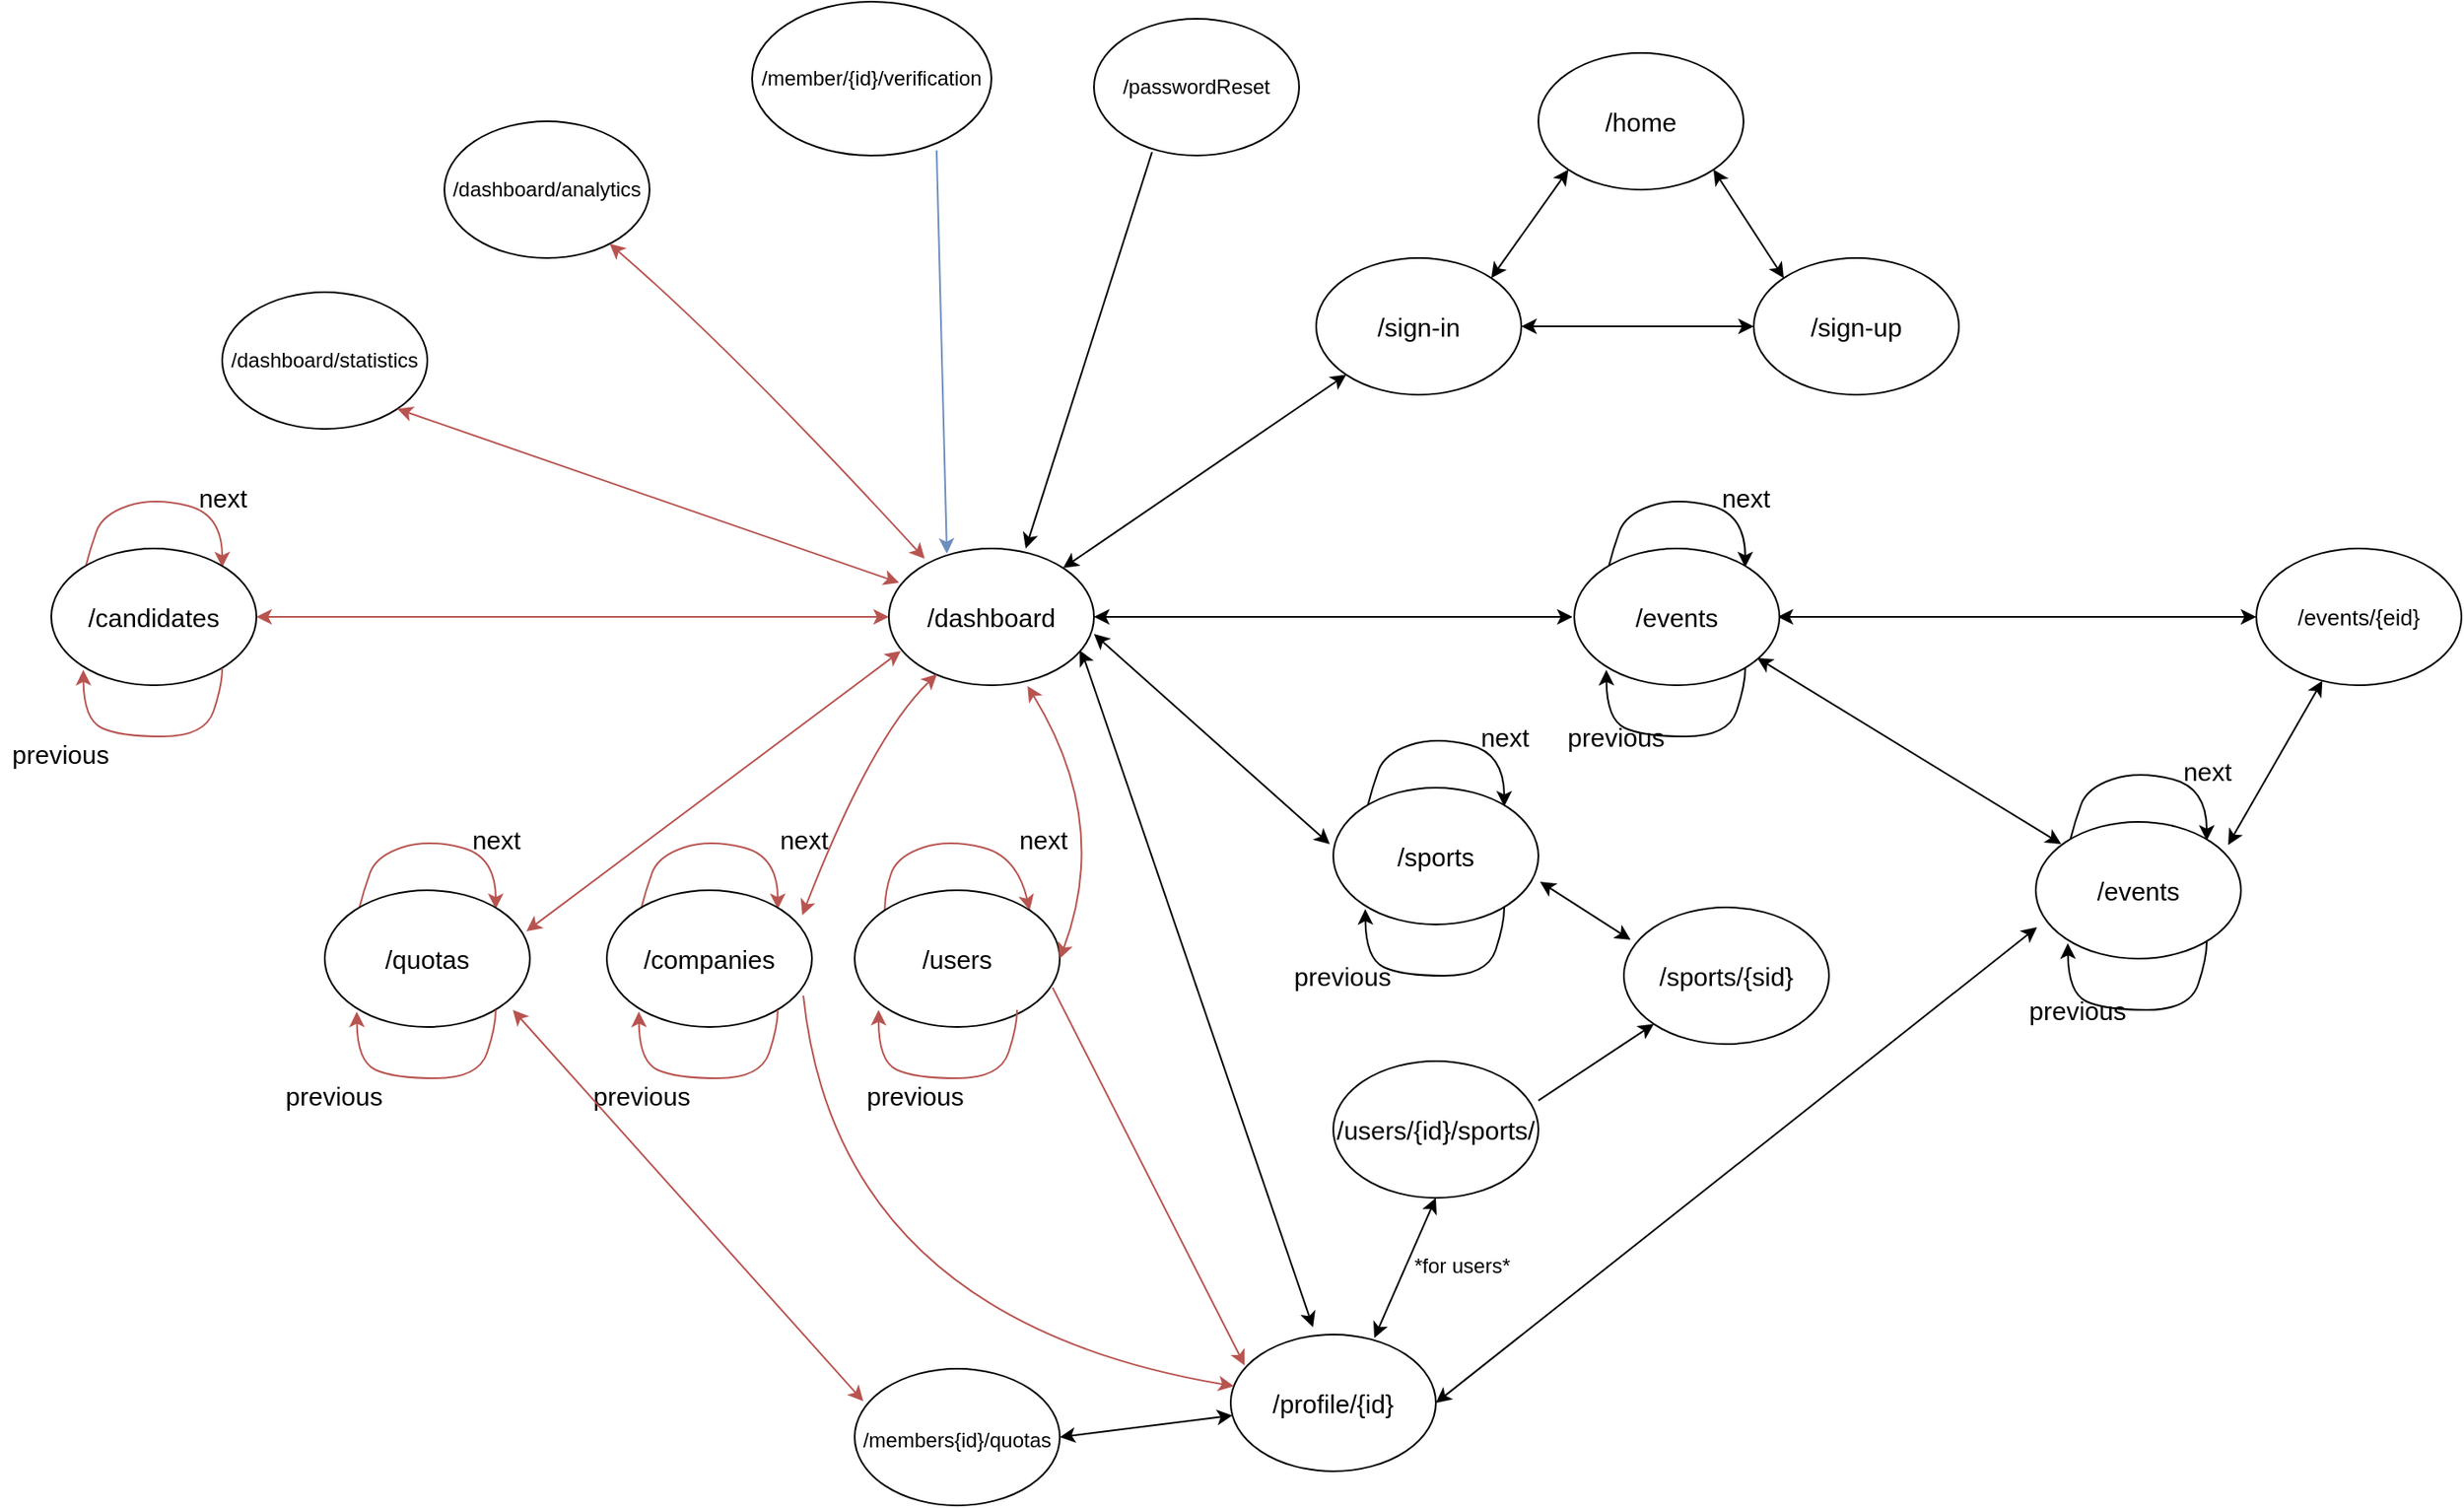 <mxfile version="17.4.6" type="device"><diagram id="0VdywRP53j5p2aSpKVpR" name="Page-1"><mxGraphModel dx="2881" dy="2189" grid="1" gridSize="10" guides="1" tooltips="1" connect="1" arrows="1" fold="1" page="1" pageScale="1" pageWidth="850" pageHeight="1100" math="0" shadow="0"><root><mxCell id="0"/><mxCell id="1" parent="0"/><mxCell id="kgeD9Tdt6Wgjt_7E006t-22" value="" style="endArrow=classic;html=1;fontSize=15;exitX=0;exitY=0;exitDx=0;exitDy=0;entryX=0.785;entryY=0.104;entryDx=0;entryDy=0;entryPerimeter=0;curved=1;shadow=0;sketch=0;fillColor=#f8cecc;strokeColor=#b85450;" parent="1" edge="1"><mxGeometry width="50" height="50" relative="1" as="geometry"><mxPoint x="-790" y="-589" as="sourcePoint"/><mxPoint x="-710" y="-589" as="targetPoint"/><Array as="points"><mxPoint x="-787.2" y="-600"/><mxPoint x="-780" y="-620"/><mxPoint x="-750" y="-630"/><mxPoint x="-710" y="-620"/></Array></mxGeometry></mxCell><mxCell id="kgeD9Tdt6Wgjt_7E006t-1" value="&lt;font style=&quot;font-size: 15px&quot;&gt;/home&lt;/font&gt;" style="ellipse;whiteSpace=wrap;html=1;" parent="1" vertex="1"><mxGeometry x="60" y="-890" width="120" height="80" as="geometry"/></mxCell><mxCell id="kgeD9Tdt6Wgjt_7E006t-2" value="/sign-in" style="ellipse;whiteSpace=wrap;html=1;fontSize=15;" parent="1" vertex="1"><mxGeometry x="-70" y="-770" width="120" height="80" as="geometry"/></mxCell><mxCell id="kgeD9Tdt6Wgjt_7E006t-3" value="/sign-up" style="ellipse;whiteSpace=wrap;html=1;fontSize=15;" parent="1" vertex="1"><mxGeometry x="186" y="-770" width="120" height="80" as="geometry"/></mxCell><mxCell id="kgeD9Tdt6Wgjt_7E006t-11" value="/profile/{id}" style="ellipse;whiteSpace=wrap;html=1;fontSize=15;" parent="1" vertex="1"><mxGeometry x="-120" y="-140" width="120" height="80" as="geometry"/></mxCell><mxCell id="kgeD9Tdt6Wgjt_7E006t-13" value="/users/{id}/sports/" style="ellipse;whiteSpace=wrap;html=1;fontSize=15;" parent="1" vertex="1"><mxGeometry x="-60" y="-300" width="120" height="80" as="geometry"/></mxCell><mxCell id="kgeD9Tdt6Wgjt_7E006t-16" value="" style="endArrow=classic;startArrow=classic;html=1;rounded=0;fontSize=15;entryX=-0.017;entryY=0.413;entryDx=0;entryDy=0;entryPerimeter=0;" parent="1" target="kgeD9Tdt6Wgjt_7E006t-26" edge="1"><mxGeometry width="50" height="50" relative="1" as="geometry"><mxPoint x="-200" y="-550" as="sourcePoint"/><mxPoint x="1.56" y="-357.84" as="targetPoint"/></mxGeometry></mxCell><mxCell id="kgeD9Tdt6Wgjt_7E006t-17" value="/candidates" style="ellipse;whiteSpace=wrap;html=1;fontSize=15;" parent="1" vertex="1"><mxGeometry x="-810" y="-600" width="120" height="80" as="geometry"/></mxCell><mxCell id="kgeD9Tdt6Wgjt_7E006t-23" value="" style="curved=1;endArrow=classic;html=1;shadow=0;sketch=0;fontSize=15;entryX=0.156;entryY=0.888;entryDx=0;entryDy=0;entryPerimeter=0;fillColor=#f8cecc;strokeColor=#b85450;" parent="1" target="kgeD9Tdt6Wgjt_7E006t-17" edge="1"><mxGeometry width="50" height="50" relative="1" as="geometry"><mxPoint x="-710" y="-530" as="sourcePoint"/><mxPoint x="-850" y="-460" as="targetPoint"/><Array as="points"><mxPoint x="-710" y="-520"/><mxPoint x="-720" y="-490"/><mxPoint x="-770" y="-490"/><mxPoint x="-791" y="-500"/></Array></mxGeometry></mxCell><mxCell id="kgeD9Tdt6Wgjt_7E006t-24" value="previous" style="text;html=1;align=center;verticalAlign=middle;resizable=0;points=[];autosize=1;strokeColor=none;fillColor=none;fontSize=15;" parent="1" vertex="1"><mxGeometry x="-840" y="-490" width="70" height="20" as="geometry"/></mxCell><mxCell id="kgeD9Tdt6Wgjt_7E006t-25" value="" style="endArrow=classic;html=1;fontSize=15;exitX=0;exitY=0;exitDx=0;exitDy=0;entryX=0.785;entryY=0.104;entryDx=0;entryDy=0;entryPerimeter=0;curved=1;shadow=0;sketch=0;" parent="1" edge="1"><mxGeometry width="50" height="50" relative="1" as="geometry"><mxPoint x="-40" y="-449" as="sourcePoint"/><mxPoint x="40" y="-449" as="targetPoint"/><Array as="points"><mxPoint x="-37.2" y="-460"/><mxPoint x="-30" y="-480"/><mxPoint y="-490"/><mxPoint x="40" y="-480"/></Array></mxGeometry></mxCell><mxCell id="kgeD9Tdt6Wgjt_7E006t-26" value="/sports" style="ellipse;whiteSpace=wrap;html=1;fontSize=15;" parent="1" vertex="1"><mxGeometry x="-60" y="-460" width="120" height="80" as="geometry"/></mxCell><mxCell id="kgeD9Tdt6Wgjt_7E006t-27" value="next" style="text;html=1;align=center;verticalAlign=middle;resizable=0;points=[];autosize=1;strokeColor=none;fillColor=none;fontSize=15;" parent="1" vertex="1"><mxGeometry x="20" y="-500" width="40" height="20" as="geometry"/></mxCell><mxCell id="kgeD9Tdt6Wgjt_7E006t-28" value="" style="curved=1;endArrow=classic;html=1;shadow=0;sketch=0;fontSize=15;entryX=0.156;entryY=0.888;entryDx=0;entryDy=0;entryPerimeter=0;" parent="1" target="kgeD9Tdt6Wgjt_7E006t-26" edge="1"><mxGeometry width="50" height="50" relative="1" as="geometry"><mxPoint x="40" y="-390" as="sourcePoint"/><mxPoint x="-100" y="-320" as="targetPoint"/><Array as="points"><mxPoint x="40" y="-380"/><mxPoint x="30" y="-350"/><mxPoint x="-20" y="-350"/><mxPoint x="-41" y="-360"/></Array></mxGeometry></mxCell><mxCell id="kgeD9Tdt6Wgjt_7E006t-29" value="previous" style="text;html=1;align=center;verticalAlign=middle;resizable=0;points=[];autosize=1;strokeColor=none;fillColor=none;fontSize=15;" parent="1" vertex="1"><mxGeometry x="-90" y="-360" width="70" height="20" as="geometry"/></mxCell><mxCell id="kgeD9Tdt6Wgjt_7E006t-30" value="/sports/{sid}" style="ellipse;whiteSpace=wrap;html=1;fontSize=15;" parent="1" vertex="1"><mxGeometry x="110" y="-390" width="120" height="80" as="geometry"/></mxCell><mxCell id="kgeD9Tdt6Wgjt_7E006t-34" value="" style="endArrow=classic;html=1;fontSize=15;exitX=0;exitY=0;exitDx=0;exitDy=0;entryX=1;entryY=0;entryDx=0;entryDy=0;curved=1;shadow=0;sketch=0;fillColor=#f8cecc;strokeColor=#b85450;" parent="1" source="kgeD9Tdt6Wgjt_7E006t-35" target="kgeD9Tdt6Wgjt_7E006t-35" edge="1"><mxGeometry width="50" height="50" relative="1" as="geometry"><mxPoint x="-325" y="-389" as="sourcePoint"/><mxPoint x="-245" y="-389" as="targetPoint"/><Array as="points"><mxPoint x="-322.2" y="-400"/><mxPoint x="-315" y="-420"/><mxPoint x="-285" y="-430"/><mxPoint x="-245" y="-420"/></Array></mxGeometry></mxCell><mxCell id="kgeD9Tdt6Wgjt_7E006t-35" value="/users" style="ellipse;whiteSpace=wrap;html=1;fontSize=15;" parent="1" vertex="1"><mxGeometry x="-340" y="-400" width="120" height="80" as="geometry"/></mxCell><mxCell id="kgeD9Tdt6Wgjt_7E006t-36" value="next" style="text;html=1;align=center;verticalAlign=middle;resizable=0;points=[];autosize=1;strokeColor=none;fillColor=none;fontSize=15;" parent="1" vertex="1"><mxGeometry x="-250" y="-440" width="40" height="20" as="geometry"/></mxCell><mxCell id="kgeD9Tdt6Wgjt_7E006t-37" value="" style="curved=1;endArrow=classic;html=1;shadow=0;sketch=0;fontSize=15;fillColor=#f8cecc;strokeColor=#b85450;" parent="1" edge="1"><mxGeometry width="50" height="50" relative="1" as="geometry"><mxPoint x="-245" y="-330" as="sourcePoint"/><mxPoint x="-326" y="-330" as="targetPoint"/><Array as="points"><mxPoint x="-245" y="-320"/><mxPoint x="-255" y="-290"/><mxPoint x="-305" y="-290"/><mxPoint x="-326" y="-300"/></Array></mxGeometry></mxCell><mxCell id="kgeD9Tdt6Wgjt_7E006t-40" value="" style="endArrow=classic;html=1;fontSize=15;exitX=0;exitY=0;exitDx=0;exitDy=0;entryX=0.785;entryY=0.104;entryDx=0;entryDy=0;entryPerimeter=0;curved=1;shadow=0;sketch=0;fillColor=#f8cecc;strokeColor=#b85450;" parent="1" edge="1"><mxGeometry width="50" height="50" relative="1" as="geometry"><mxPoint x="-465" y="-389" as="sourcePoint"/><mxPoint x="-385" y="-389" as="targetPoint"/><Array as="points"><mxPoint x="-462.2" y="-400"/><mxPoint x="-455" y="-420"/><mxPoint x="-425" y="-430"/><mxPoint x="-385" y="-420"/></Array></mxGeometry></mxCell><mxCell id="kgeD9Tdt6Wgjt_7E006t-41" value="/companies" style="ellipse;whiteSpace=wrap;html=1;fontSize=15;" parent="1" vertex="1"><mxGeometry x="-485" y="-400" width="120" height="80" as="geometry"/></mxCell><mxCell id="kgeD9Tdt6Wgjt_7E006t-42" value="next" style="text;html=1;align=center;verticalAlign=middle;resizable=0;points=[];autosize=1;strokeColor=none;fillColor=none;fontSize=15;" parent="1" vertex="1"><mxGeometry x="-390" y="-440" width="40" height="20" as="geometry"/></mxCell><mxCell id="kgeD9Tdt6Wgjt_7E006t-43" value="" style="curved=1;endArrow=classic;html=1;shadow=0;sketch=0;fontSize=15;entryX=0.156;entryY=0.888;entryDx=0;entryDy=0;entryPerimeter=0;fillColor=#f8cecc;strokeColor=#b85450;" parent="1" target="kgeD9Tdt6Wgjt_7E006t-41" edge="1"><mxGeometry width="50" height="50" relative="1" as="geometry"><mxPoint x="-385" y="-330" as="sourcePoint"/><mxPoint x="-525" y="-260" as="targetPoint"/><Array as="points"><mxPoint x="-385" y="-320"/><mxPoint x="-395" y="-290"/><mxPoint x="-445" y="-290"/><mxPoint x="-466" y="-300"/></Array></mxGeometry></mxCell><mxCell id="kgeD9Tdt6Wgjt_7E006t-44" value="previous" style="text;html=1;align=center;verticalAlign=middle;resizable=0;points=[];autosize=1;strokeColor=none;fillColor=none;fontSize=15;" parent="1" vertex="1"><mxGeometry x="-340" y="-290" width="70" height="20" as="geometry"/></mxCell><mxCell id="kgeD9Tdt6Wgjt_7E006t-47" value="previous" style="text;html=1;align=center;verticalAlign=middle;resizable=0;points=[];autosize=1;strokeColor=none;fillColor=none;fontSize=15;" parent="1" vertex="1"><mxGeometry x="-500" y="-290" width="70" height="20" as="geometry"/></mxCell><mxCell id="kgeD9Tdt6Wgjt_7E006t-48" value="/dashboard" style="ellipse;whiteSpace=wrap;html=1;fontSize=15;" parent="1" vertex="1"><mxGeometry x="-320" y="-600" width="120" height="80" as="geometry"/></mxCell><mxCell id="kgeD9Tdt6Wgjt_7E006t-49" value="" style="endArrow=classic;startArrow=classic;html=1;shadow=0;sketch=0;fontSize=15;curved=1;entryX=0;entryY=1;entryDx=0;entryDy=0;" parent="1" source="kgeD9Tdt6Wgjt_7E006t-48" target="kgeD9Tdt6Wgjt_7E006t-2" edge="1"><mxGeometry width="50" height="50" relative="1" as="geometry"><mxPoint x="-100" y="-550" as="sourcePoint"/><mxPoint x="-260" y="-680" as="targetPoint"/></mxGeometry></mxCell><mxCell id="kgeD9Tdt6Wgjt_7E006t-50" value="" style="endArrow=classic;startArrow=classic;html=1;shadow=0;sketch=0;fontSize=15;curved=1;exitX=1;exitY=0.5;exitDx=0;exitDy=0;entryX=0;entryY=0.5;entryDx=0;entryDy=0;fillColor=#f8cecc;strokeColor=#b85450;" parent="1" source="kgeD9Tdt6Wgjt_7E006t-17" target="kgeD9Tdt6Wgjt_7E006t-48" edge="1"><mxGeometry width="50" height="50" relative="1" as="geometry"><mxPoint x="-410" y="-550" as="sourcePoint"/><mxPoint x="-360" y="-600" as="targetPoint"/></mxGeometry></mxCell><mxCell id="kgeD9Tdt6Wgjt_7E006t-51" value="next" style="text;html=1;align=center;verticalAlign=middle;resizable=0;points=[];autosize=1;strokeColor=none;fillColor=none;fontSize=15;" parent="1" vertex="1"><mxGeometry x="-730" y="-640" width="40" height="20" as="geometry"/></mxCell><mxCell id="kgeD9Tdt6Wgjt_7E006t-52" value="" style="endArrow=classic;startArrow=classic;html=1;shadow=0;sketch=0;fontSize=15;curved=1;exitX=1;exitY=0.5;exitDx=0;exitDy=0;entryX=0;entryY=0.5;entryDx=0;entryDy=0;" parent="1" source="kgeD9Tdt6Wgjt_7E006t-2" target="kgeD9Tdt6Wgjt_7E006t-3" edge="1"><mxGeometry width="50" height="50" relative="1" as="geometry"><mxPoint x="60.0" y="-730.59" as="sourcePoint"/><mxPoint x="170.0" y="-730.59" as="targetPoint"/></mxGeometry></mxCell><mxCell id="kgeD9Tdt6Wgjt_7E006t-53" value="" style="endArrow=classic;startArrow=classic;html=1;shadow=0;sketch=0;fontSize=15;curved=1;exitX=1;exitY=0;exitDx=0;exitDy=0;entryX=0;entryY=1;entryDx=0;entryDy=0;" parent="1" source="kgeD9Tdt6Wgjt_7E006t-2" target="kgeD9Tdt6Wgjt_7E006t-1" edge="1"><mxGeometry width="50" height="50" relative="1" as="geometry"><mxPoint x="20" y="-780" as="sourcePoint"/><mxPoint x="70" y="-810" as="targetPoint"/></mxGeometry></mxCell><mxCell id="kgeD9Tdt6Wgjt_7E006t-54" value="" style="endArrow=classic;startArrow=classic;html=1;shadow=0;sketch=0;fontSize=15;curved=1;entryX=1;entryY=1;entryDx=0;entryDy=0;exitX=0;exitY=0;exitDx=0;exitDy=0;" parent="1" source="kgeD9Tdt6Wgjt_7E006t-3" target="kgeD9Tdt6Wgjt_7E006t-1" edge="1"><mxGeometry width="50" height="50" relative="1" as="geometry"><mxPoint x="150" y="-440" as="sourcePoint"/><mxPoint x="200" y="-490" as="targetPoint"/></mxGeometry></mxCell><mxCell id="kgeD9Tdt6Wgjt_7E006t-56" value="" style="endArrow=classic;startArrow=classic;html=1;shadow=0;sketch=0;fontSize=15;curved=1;entryX=0.235;entryY=0.918;entryDx=0;entryDy=0;entryPerimeter=0;exitX=0.953;exitY=0.182;exitDx=0;exitDy=0;exitPerimeter=0;fillColor=#f8cecc;strokeColor=#b85450;" parent="1" source="kgeD9Tdt6Wgjt_7E006t-41" target="kgeD9Tdt6Wgjt_7E006t-48" edge="1"><mxGeometry width="50" height="50" relative="1" as="geometry"><mxPoint x="-360" y="-460" as="sourcePoint"/><mxPoint x="-310" y="-510" as="targetPoint"/><Array as="points"><mxPoint x="-330" y="-490"/></Array></mxGeometry></mxCell><mxCell id="kgeD9Tdt6Wgjt_7E006t-57" value="" style="endArrow=classic;startArrow=classic;html=1;shadow=0;sketch=0;fontSize=15;curved=1;entryX=0.676;entryY=1.006;entryDx=0;entryDy=0;entryPerimeter=0;exitX=1;exitY=0.5;exitDx=0;exitDy=0;fillColor=#f8cecc;strokeColor=#b85450;" parent="1" source="kgeD9Tdt6Wgjt_7E006t-35" target="kgeD9Tdt6Wgjt_7E006t-48" edge="1"><mxGeometry width="50" height="50" relative="1" as="geometry"><mxPoint x="-140" y="-360" as="sourcePoint"/><mxPoint x="-90" y="-410" as="targetPoint"/><Array as="points"><mxPoint x="-190" y="-440"/></Array></mxGeometry></mxCell><mxCell id="kgeD9Tdt6Wgjt_7E006t-58" value="" style="endArrow=classic;html=1;shadow=0;sketch=0;fontSize=15;curved=1;exitX=0.965;exitY=0.712;exitDx=0;exitDy=0;exitPerimeter=0;entryX=0.068;entryY=0.226;entryDx=0;entryDy=0;entryPerimeter=0;fillColor=#f8cecc;strokeColor=#b85450;" parent="1" source="kgeD9Tdt6Wgjt_7E006t-35" target="kgeD9Tdt6Wgjt_7E006t-11" edge="1"><mxGeometry width="50" height="50" relative="1" as="geometry"><mxPoint x="-10" y="-240" as="sourcePoint"/><mxPoint x="40" y="-290" as="targetPoint"/></mxGeometry></mxCell><mxCell id="kgeD9Tdt6Wgjt_7E006t-59" value="" style="endArrow=classic;startArrow=classic;html=1;shadow=0;sketch=0;fontSize=15;curved=1;entryX=0.93;entryY=0.745;entryDx=0;entryDy=0;entryPerimeter=0;exitX=0.401;exitY=-0.053;exitDx=0;exitDy=0;exitPerimeter=0;" parent="1" source="kgeD9Tdt6Wgjt_7E006t-11" target="kgeD9Tdt6Wgjt_7E006t-48" edge="1"><mxGeometry width="50" height="50" relative="1" as="geometry"><mxPoint x="-10" y="-360" as="sourcePoint"/><mxPoint x="40" y="-410" as="targetPoint"/><Array as="points"><mxPoint x="-203" y="-530"/></Array></mxGeometry></mxCell><mxCell id="kgeD9Tdt6Wgjt_7E006t-60" value="" style="endArrow=classic;html=1;shadow=0;sketch=0;fontSize=15;curved=1;exitX=0.958;exitY=0.771;exitDx=0;exitDy=0;exitPerimeter=0;fillColor=#f8cecc;strokeColor=#b85450;" parent="1" source="kgeD9Tdt6Wgjt_7E006t-41" target="kgeD9Tdt6Wgjt_7E006t-11" edge="1"><mxGeometry width="50" height="50" relative="1" as="geometry"><mxPoint x="-370.0" y="-190.0" as="sourcePoint"/><mxPoint x="-308" y="-149" as="targetPoint"/><Array as="points"><mxPoint x="-350" y="-149"/></Array></mxGeometry></mxCell><mxCell id="kgeD9Tdt6Wgjt_7E006t-63" value="" style="endArrow=classic;html=1;shadow=0;sketch=0;fontSize=15;curved=1;exitX=1;exitY=0.288;exitDx=0;exitDy=0;exitPerimeter=0;entryX=0;entryY=1;entryDx=0;entryDy=0;" parent="1" source="kgeD9Tdt6Wgjt_7E006t-13" target="kgeD9Tdt6Wgjt_7E006t-30" edge="1"><mxGeometry width="50" height="50" relative="1" as="geometry"><mxPoint x="40" y="-270" as="sourcePoint"/><mxPoint x="90" y="-320" as="targetPoint"/></mxGeometry></mxCell><mxCell id="kgeD9Tdt6Wgjt_7E006t-65" value="" style="endArrow=classic;html=1;fontSize=15;exitX=0;exitY=0;exitDx=0;exitDy=0;entryX=0.785;entryY=0.104;entryDx=0;entryDy=0;entryPerimeter=0;curved=1;shadow=0;sketch=0;fillColor=#f8cecc;strokeColor=#b85450;" parent="1" edge="1"><mxGeometry width="50" height="50" relative="1" as="geometry"><mxPoint x="-630" y="-389" as="sourcePoint"/><mxPoint x="-550" y="-389" as="targetPoint"/><Array as="points"><mxPoint x="-627.2" y="-400"/><mxPoint x="-620" y="-420"/><mxPoint x="-590" y="-430"/><mxPoint x="-550" y="-420"/></Array></mxGeometry></mxCell><mxCell id="kgeD9Tdt6Wgjt_7E006t-66" value="/quotas" style="ellipse;whiteSpace=wrap;html=1;fontSize=15;" parent="1" vertex="1"><mxGeometry x="-650" y="-400" width="120" height="80" as="geometry"/></mxCell><mxCell id="kgeD9Tdt6Wgjt_7E006t-67" value="" style="curved=1;endArrow=classic;html=1;shadow=0;sketch=0;fontSize=15;entryX=0.156;entryY=0.888;entryDx=0;entryDy=0;entryPerimeter=0;fillColor=#f8cecc;strokeColor=#b85450;" parent="1" target="kgeD9Tdt6Wgjt_7E006t-66" edge="1"><mxGeometry width="50" height="50" relative="1" as="geometry"><mxPoint x="-550" y="-330" as="sourcePoint"/><mxPoint x="-690" y="-260" as="targetPoint"/><Array as="points"><mxPoint x="-550" y="-320"/><mxPoint x="-560" y="-290"/><mxPoint x="-610" y="-290"/><mxPoint x="-631" y="-300"/></Array></mxGeometry></mxCell><mxCell id="kgeD9Tdt6Wgjt_7E006t-68" value="previous" style="text;html=1;align=center;verticalAlign=middle;resizable=0;points=[];autosize=1;strokeColor=none;fillColor=none;fontSize=15;" parent="1" vertex="1"><mxGeometry x="-680" y="-290" width="70" height="20" as="geometry"/></mxCell><mxCell id="kgeD9Tdt6Wgjt_7E006t-69" value="next" style="text;html=1;align=center;verticalAlign=middle;resizable=0;points=[];autosize=1;strokeColor=none;fillColor=none;fontSize=15;" parent="1" vertex="1"><mxGeometry x="-570" y="-440" width="40" height="20" as="geometry"/></mxCell><mxCell id="kgeD9Tdt6Wgjt_7E006t-70" value="" style="endArrow=classic;startArrow=classic;html=1;shadow=0;sketch=0;fontSize=15;curved=1;entryX=0.058;entryY=0.75;entryDx=0;entryDy=0;entryPerimeter=0;exitX=0.983;exitY=0.3;exitDx=0;exitDy=0;exitPerimeter=0;fillColor=#f8cecc;strokeColor=#b85450;" parent="1" source="kgeD9Tdt6Wgjt_7E006t-66" target="kgeD9Tdt6Wgjt_7E006t-48" edge="1"><mxGeometry width="50" height="50" relative="1" as="geometry"><mxPoint x="-510" y="-420" as="sourcePoint"/><mxPoint x="-460" y="-470" as="targetPoint"/></mxGeometry></mxCell><mxCell id="kgeD9Tdt6Wgjt_7E006t-71" value="&lt;font style=&quot;font-size: 12px&quot;&gt;/members{id}/quotas&lt;/font&gt;" style="ellipse;whiteSpace=wrap;html=1;fontSize=15;" parent="1" vertex="1"><mxGeometry x="-340" y="-120" width="120" height="80" as="geometry"/></mxCell><mxCell id="kgeD9Tdt6Wgjt_7E006t-72" value="" style="endArrow=classic;startArrow=classic;html=1;shadow=0;sketch=0;fontSize=12;curved=1;exitX=1;exitY=0.5;exitDx=0;exitDy=0;" parent="1" source="kgeD9Tdt6Wgjt_7E006t-71" target="kgeD9Tdt6Wgjt_7E006t-11" edge="1"><mxGeometry width="50" height="50" relative="1" as="geometry"><mxPoint x="-190" y="-170" as="sourcePoint"/><mxPoint x="-140" y="-220" as="targetPoint"/></mxGeometry></mxCell><mxCell id="kgeD9Tdt6Wgjt_7E006t-73" value="" style="endArrow=classic;startArrow=classic;html=1;shadow=0;sketch=0;fontSize=12;curved=1;exitX=0.042;exitY=0.238;exitDx=0;exitDy=0;exitPerimeter=0;entryX=0.917;entryY=0.875;entryDx=0;entryDy=0;entryPerimeter=0;fillColor=#f8cecc;strokeColor=#b85450;" parent="1" source="kgeD9Tdt6Wgjt_7E006t-71" target="kgeD9Tdt6Wgjt_7E006t-66" edge="1"><mxGeometry width="50" height="50" relative="1" as="geometry"><mxPoint x="-550" y="-150" as="sourcePoint"/><mxPoint x="-500" y="-200" as="targetPoint"/></mxGeometry></mxCell><mxCell id="kgeD9Tdt6Wgjt_7E006t-74" value="/member/{id}/verification" style="ellipse;whiteSpace=wrap;html=1;fontSize=12;" parent="1" vertex="1"><mxGeometry x="-400" y="-920" width="140" height="90" as="geometry"/></mxCell><mxCell id="kgeD9Tdt6Wgjt_7E006t-79" value="" style="endArrow=classic;html=1;shadow=0;sketch=0;fontSize=12;curved=1;exitX=0.771;exitY=0.967;exitDx=0;exitDy=0;exitPerimeter=0;entryX=0.283;entryY=0.038;entryDx=0;entryDy=0;entryPerimeter=0;fillColor=#dae8fc;strokeColor=#6c8ebf;" parent="1" source="kgeD9Tdt6Wgjt_7E006t-74" target="kgeD9Tdt6Wgjt_7E006t-48" edge="1"><mxGeometry width="50" height="50" relative="1" as="geometry"><mxPoint x="-160" y="-540" as="sourcePoint"/><mxPoint x="-110" y="-590" as="targetPoint"/></mxGeometry></mxCell><mxCell id="kgeD9Tdt6Wgjt_7E006t-80" value="/dashboard/statistics" style="ellipse;whiteSpace=wrap;html=1;fontSize=12;" parent="1" vertex="1"><mxGeometry x="-710" y="-750" width="120" height="80" as="geometry"/></mxCell><mxCell id="kgeD9Tdt6Wgjt_7E006t-81" value="/dashboard/analytics" style="ellipse;whiteSpace=wrap;html=1;fontSize=12;" parent="1" vertex="1"><mxGeometry x="-580" y="-850" width="120" height="80" as="geometry"/></mxCell><mxCell id="kgeD9Tdt6Wgjt_7E006t-82" value="" style="endArrow=classic;startArrow=classic;html=1;shadow=0;sketch=0;fontSize=12;curved=1;exitX=0.175;exitY=0.075;exitDx=0;exitDy=0;exitPerimeter=0;fillColor=#f8cecc;strokeColor=#b85450;" parent="1" source="kgeD9Tdt6Wgjt_7E006t-48" target="kgeD9Tdt6Wgjt_7E006t-81" edge="1"><mxGeometry width="50" height="50" relative="1" as="geometry"><mxPoint x="-440" y="-685" as="sourcePoint"/><mxPoint x="-390" y="-735" as="targetPoint"/><Array as="points"><mxPoint x="-410" y="-715"/></Array></mxGeometry></mxCell><mxCell id="kgeD9Tdt6Wgjt_7E006t-83" value="" style="endArrow=classic;startArrow=classic;html=1;shadow=0;sketch=0;fontSize=12;curved=1;entryX=1;entryY=1;entryDx=0;entryDy=0;exitX=0.05;exitY=0.25;exitDx=0;exitDy=0;exitPerimeter=0;fillColor=#f8cecc;strokeColor=#b85450;" parent="1" source="kgeD9Tdt6Wgjt_7E006t-48" target="kgeD9Tdt6Wgjt_7E006t-80" edge="1"><mxGeometry width="50" height="50" relative="1" as="geometry"><mxPoint x="-560" y="-620" as="sourcePoint"/><mxPoint x="-510" y="-670" as="targetPoint"/></mxGeometry></mxCell><mxCell id="kgeD9Tdt6Wgjt_7E006t-84" value="*for users*" style="text;html=1;align=center;verticalAlign=middle;resizable=0;points=[];autosize=1;strokeColor=none;fillColor=none;fontSize=12;" parent="1" vertex="1"><mxGeometry x="-20" y="-190" width="70" height="20" as="geometry"/></mxCell><mxCell id="kgeD9Tdt6Wgjt_7E006t-86" value="" style="endArrow=classic;startArrow=classic;html=1;shadow=0;sketch=0;fontSize=15;curved=1;entryX=0;entryY=0.5;entryDx=0;entryDy=0;exitX=1;exitY=0.5;exitDx=0;exitDy=0;" parent="1" source="kgeD9Tdt6Wgjt_7E006t-48" edge="1"><mxGeometry width="50" height="50" relative="1" as="geometry"><mxPoint x="-80" y="-535" as="sourcePoint"/><mxPoint x="80.0" y="-560" as="targetPoint"/></mxGeometry></mxCell><mxCell id="kgeD9Tdt6Wgjt_7E006t-88" value="" style="endArrow=classic;startArrow=classic;html=1;shadow=0;sketch=0;fontSize=15;curved=1;exitX=1;exitY=0.5;exitDx=0;exitDy=0;entryX=0.014;entryY=0.771;entryDx=0;entryDy=0;entryPerimeter=0;" parent="1" source="kgeD9Tdt6Wgjt_7E006t-11" edge="1"><mxGeometry width="50" height="50" relative="1" as="geometry"><mxPoint x="165" y="-350" as="sourcePoint"/><mxPoint x="351.68" y="-378.32" as="targetPoint"/></mxGeometry></mxCell><mxCell id="kgeD9Tdt6Wgjt_7E006t-89" value="" style="endArrow=classic;startArrow=classic;html=1;shadow=0;sketch=0;fontSize=13;curved=1;" parent="1" edge="1"><mxGeometry width="50" height="50" relative="1" as="geometry"><mxPoint x="365.82" y="-427.065" as="sourcePoint"/><mxPoint x="188" y="-536" as="targetPoint"/></mxGeometry></mxCell><mxCell id="kgeD9Tdt6Wgjt_7E006t-90" value="/events/{eid}" style="ellipse;whiteSpace=wrap;html=1;fontSize=13;" parent="1" vertex="1"><mxGeometry x="480" y="-600" width="120" height="80" as="geometry"/></mxCell><mxCell id="kgeD9Tdt6Wgjt_7E006t-91" value="" style="endArrow=classic;startArrow=classic;html=1;shadow=0;sketch=0;fontSize=13;curved=1;exitX=0.946;exitY=0.168;exitDx=0;exitDy=0;exitPerimeter=0;" parent="1" target="kgeD9Tdt6Wgjt_7E006t-90" edge="1"><mxGeometry width="50" height="50" relative="1" as="geometry"><mxPoint x="463.52" y="-426.56" as="sourcePoint"/><mxPoint x="540" y="-500" as="targetPoint"/></mxGeometry></mxCell><mxCell id="kgeD9Tdt6Wgjt_7E006t-92" value="" style="endArrow=classic;startArrow=classic;html=1;shadow=0;sketch=0;fontSize=13;curved=1;exitX=1;exitY=0.5;exitDx=0;exitDy=0;entryX=0;entryY=0.5;entryDx=0;entryDy=0;" parent="1" target="kgeD9Tdt6Wgjt_7E006t-90" edge="1"><mxGeometry width="50" height="50" relative="1" as="geometry"><mxPoint x="200.0" y="-560" as="sourcePoint"/><mxPoint x="370" y="-585" as="targetPoint"/></mxGeometry></mxCell><mxCell id="kgeD9Tdt6Wgjt_7E006t-93" value="" style="endArrow=classic;html=1;fontSize=15;exitX=0;exitY=0;exitDx=0;exitDy=0;entryX=0.785;entryY=0.104;entryDx=0;entryDy=0;entryPerimeter=0;curved=1;shadow=0;sketch=0;" parent="1" edge="1"><mxGeometry width="50" height="50" relative="1" as="geometry"><mxPoint x="101.0" y="-589" as="sourcePoint"/><mxPoint x="181.0" y="-589" as="targetPoint"/><Array as="points"><mxPoint x="103.8" y="-600"/><mxPoint x="111" y="-620"/><mxPoint x="141" y="-630"/><mxPoint x="181" y="-620"/></Array></mxGeometry></mxCell><mxCell id="kgeD9Tdt6Wgjt_7E006t-94" value="/events" style="ellipse;whiteSpace=wrap;html=1;fontSize=15;" parent="1" vertex="1"><mxGeometry x="81" y="-600" width="120" height="80" as="geometry"/></mxCell><mxCell id="kgeD9Tdt6Wgjt_7E006t-95" value="next" style="text;html=1;align=center;verticalAlign=middle;resizable=0;points=[];autosize=1;strokeColor=none;fillColor=none;fontSize=15;" parent="1" vertex="1"><mxGeometry x="161" y="-640" width="40" height="20" as="geometry"/></mxCell><mxCell id="kgeD9Tdt6Wgjt_7E006t-96" value="" style="curved=1;endArrow=classic;html=1;shadow=0;sketch=0;fontSize=15;entryX=0.156;entryY=0.888;entryDx=0;entryDy=0;entryPerimeter=0;" parent="1" target="kgeD9Tdt6Wgjt_7E006t-94" edge="1"><mxGeometry width="50" height="50" relative="1" as="geometry"><mxPoint x="181.0" y="-530" as="sourcePoint"/><mxPoint x="41" y="-460" as="targetPoint"/><Array as="points"><mxPoint x="181" y="-520"/><mxPoint x="171" y="-490"/><mxPoint x="121" y="-490"/><mxPoint x="100" y="-500"/></Array></mxGeometry></mxCell><mxCell id="kgeD9Tdt6Wgjt_7E006t-97" value="previous" style="text;html=1;align=center;verticalAlign=middle;resizable=0;points=[];autosize=1;strokeColor=none;fillColor=none;fontSize=15;" parent="1" vertex="1"><mxGeometry x="70" y="-500" width="70" height="20" as="geometry"/></mxCell><mxCell id="b_Gp8xvEa6Nsa3qZdXTt-1" value="" style="endArrow=classic;startArrow=classic;html=1;rounded=0;entryX=0.5;entryY=1;entryDx=0;entryDy=0;exitX=0.7;exitY=0.025;exitDx=0;exitDy=0;exitPerimeter=0;" edge="1" parent="1" source="kgeD9Tdt6Wgjt_7E006t-11" target="kgeD9Tdt6Wgjt_7E006t-13"><mxGeometry width="50" height="50" relative="1" as="geometry"><mxPoint x="-40" y="-160" as="sourcePoint"/><mxPoint x="10" y="-210" as="targetPoint"/></mxGeometry></mxCell><mxCell id="b_Gp8xvEa6Nsa3qZdXTt-2" value="" style="endArrow=classic;startArrow=classic;html=1;rounded=0;exitX=0.033;exitY=0.238;exitDx=0;exitDy=0;exitPerimeter=0;entryX=1.008;entryY=0.688;entryDx=0;entryDy=0;entryPerimeter=0;" edge="1" parent="1" source="kgeD9Tdt6Wgjt_7E006t-30" target="kgeD9Tdt6Wgjt_7E006t-26"><mxGeometry width="50" height="50" relative="1" as="geometry"><mxPoint x="71" y="-380" as="sourcePoint"/><mxPoint x="121" y="-430" as="targetPoint"/></mxGeometry></mxCell><mxCell id="b_Gp8xvEa6Nsa3qZdXTt-3" value="/passwordReset" style="ellipse;whiteSpace=wrap;html=1;" vertex="1" parent="1"><mxGeometry x="-200" y="-910" width="120" height="80" as="geometry"/></mxCell><mxCell id="b_Gp8xvEa6Nsa3qZdXTt-6" value="" style="endArrow=classic;html=1;rounded=0;exitX=0.283;exitY=0.975;exitDx=0;exitDy=0;exitPerimeter=0;entryX=0.667;entryY=0;entryDx=0;entryDy=0;entryPerimeter=0;" edge="1" parent="1" source="b_Gp8xvEa6Nsa3qZdXTt-3" target="kgeD9Tdt6Wgjt_7E006t-48"><mxGeometry width="50" height="50" relative="1" as="geometry"><mxPoint x="-150" y="-610" as="sourcePoint"/><mxPoint x="-100" y="-660" as="targetPoint"/></mxGeometry></mxCell><mxCell id="b_Gp8xvEa6Nsa3qZdXTt-7" value="" style="endArrow=classic;html=1;fontSize=15;exitX=0;exitY=0;exitDx=0;exitDy=0;entryX=0.785;entryY=0.104;entryDx=0;entryDy=0;entryPerimeter=0;curved=1;shadow=0;sketch=0;" edge="1" parent="1"><mxGeometry width="50" height="50" relative="1" as="geometry"><mxPoint x="371.0" y="-429" as="sourcePoint"/><mxPoint x="451.0" y="-429" as="targetPoint"/><Array as="points"><mxPoint x="373.8" y="-440"/><mxPoint x="381" y="-460"/><mxPoint x="411" y="-470"/><mxPoint x="451" y="-460"/></Array></mxGeometry></mxCell><mxCell id="b_Gp8xvEa6Nsa3qZdXTt-8" value="/events" style="ellipse;whiteSpace=wrap;html=1;fontSize=15;" vertex="1" parent="1"><mxGeometry x="351" y="-440" width="120" height="80" as="geometry"/></mxCell><mxCell id="b_Gp8xvEa6Nsa3qZdXTt-9" value="next" style="text;html=1;align=center;verticalAlign=middle;resizable=0;points=[];autosize=1;strokeColor=none;fillColor=none;fontSize=15;" vertex="1" parent="1"><mxGeometry x="431" y="-480" width="40" height="20" as="geometry"/></mxCell><mxCell id="b_Gp8xvEa6Nsa3qZdXTt-10" value="" style="curved=1;endArrow=classic;html=1;shadow=0;sketch=0;fontSize=15;entryX=0.156;entryY=0.888;entryDx=0;entryDy=0;entryPerimeter=0;" edge="1" parent="1" target="b_Gp8xvEa6Nsa3qZdXTt-8"><mxGeometry width="50" height="50" relative="1" as="geometry"><mxPoint x="451.0" y="-370" as="sourcePoint"/><mxPoint x="311" y="-300" as="targetPoint"/><Array as="points"><mxPoint x="451" y="-360"/><mxPoint x="441" y="-330"/><mxPoint x="391" y="-330"/><mxPoint x="370" y="-340"/></Array></mxGeometry></mxCell><mxCell id="b_Gp8xvEa6Nsa3qZdXTt-11" value="previous" style="text;html=1;align=center;verticalAlign=middle;resizable=0;points=[];autosize=1;strokeColor=none;fillColor=none;fontSize=15;" vertex="1" parent="1"><mxGeometry x="340" y="-340" width="70" height="20" as="geometry"/></mxCell></root></mxGraphModel></diagram></mxfile>